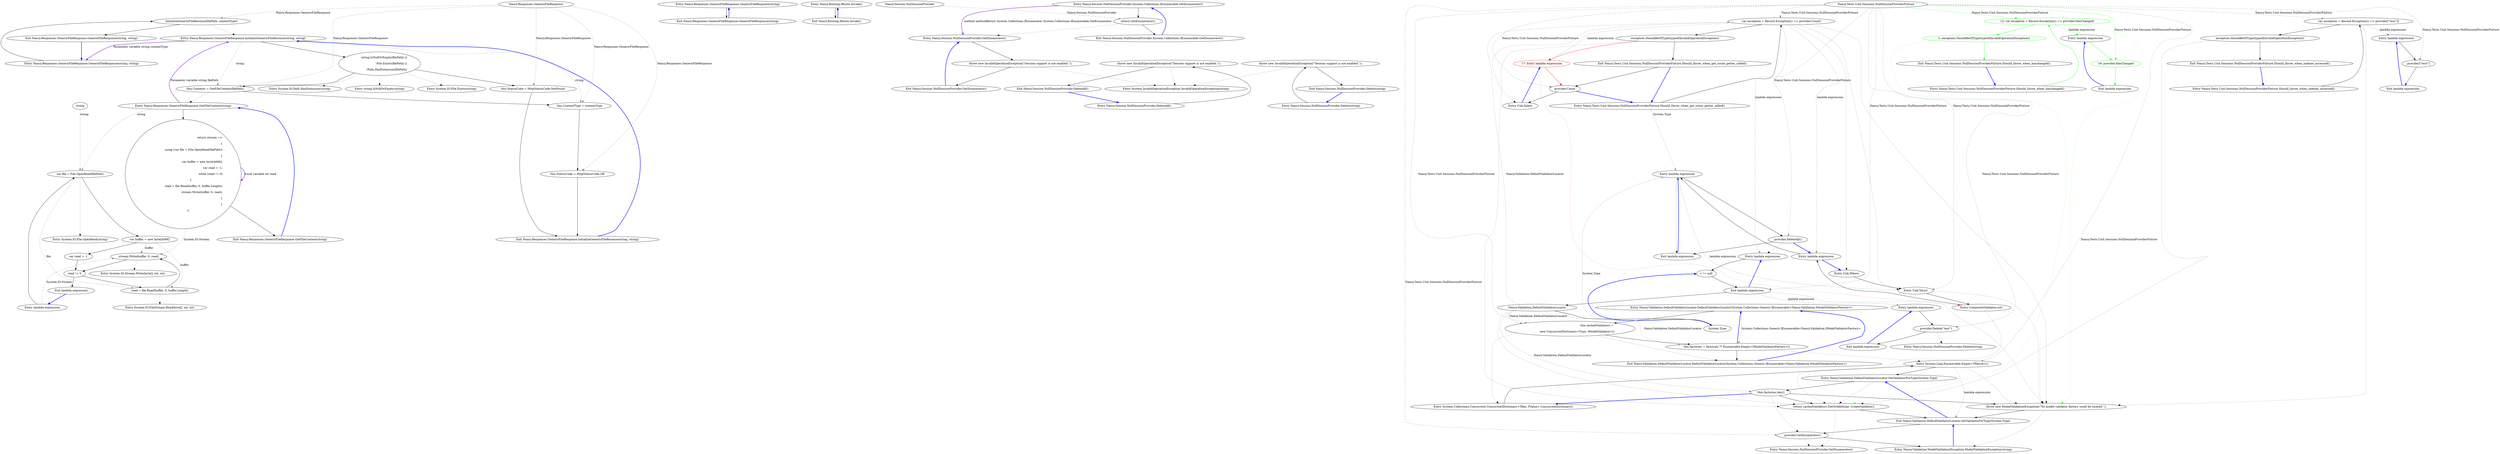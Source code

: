 digraph  {
n29 [label="Nancy.Responses.GenericFileResponse", span=""];
n30 [label=string, span=""];
n0 [cluster="Nancy.Responses.GenericFileResponse.GenericFileResponse(string)", label="Entry Nancy.Responses.GenericFileResponse.GenericFileResponse(string)", span="7-7"];
n1 [cluster="Nancy.Responses.GenericFileResponse.GenericFileResponse(string)", label="Exit Nancy.Responses.GenericFileResponse.GenericFileResponse(string)", span="7-7"];
n2 [cluster="Nancy.Responses.GenericFileResponse.GenericFileResponse(string, string)", label="Entry Nancy.Responses.GenericFileResponse.GenericFileResponse(string, string)", span="10-10"];
n3 [cluster="Nancy.Responses.GenericFileResponse.GenericFileResponse(string, string)", label="InitializeGenericFileResonse(filePath, contentType)", span="12-12"];
n4 [cluster="Nancy.Responses.GenericFileResponse.GenericFileResponse(string, string)", label="Exit Nancy.Responses.GenericFileResponse.GenericFileResponse(string, string)", span="10-10"];
n5 [cluster="Nancy.Responses.GenericFileResponse.InitializeGenericFileResonse(string, string)", label="Entry Nancy.Responses.GenericFileResponse.InitializeGenericFileResonse(string, string)", span="32-32"];
n6 [cluster="Nancy.Responses.GenericFileResponse.GetFileContent(string)", label="Entry Nancy.Responses.GenericFileResponse.GetFileContent(string)", span="15-15"];
n7 [cluster="Nancy.Responses.GenericFileResponse.GetFileContent(string)", label="return stream =>\r\n            {\r\n                using (var file = File.OpenRead(filePath))\r\n                {\r\n                    var buffer = new byte[4096];\r\n                    var read = -1;\r\n                    while (read != 0)\r\n                    {                                   \r\n                        read = file.Read(buffer, 0, buffer.Length);\r\n                        stream.Write(buffer, 0, read);\r\n                    }\r\n                }\r\n            };", span="17-29"];
n10 [cluster="lambda expression", label="var file = File.OpenRead(filePath)", span="19-19"];
n8 [cluster="Nancy.Responses.GenericFileResponse.GetFileContent(string)", label="Exit Nancy.Responses.GenericFileResponse.GetFileContent(string)", span="15-15"];
n15 [cluster="lambda expression", label="stream.Write(buffer, 0, read)", span="26-26"];
n9 [cluster="lambda expression", label="Entry lambda expression", span="17-29"];
n11 [cluster="lambda expression", label="var buffer = new byte[4096]", span="21-21"];
n17 [cluster="System.IO.File.OpenRead(string)", label="Entry System.IO.File.OpenRead(string)", span="0-0"];
n14 [cluster="lambda expression", label="read = file.Read(buffer, 0, buffer.Length)", span="25-25"];
n12 [cluster="lambda expression", label="var read = -1", span="22-22"];
n13 [cluster="lambda expression", label="read != 0", span="23-23"];
n16 [cluster="lambda expression", label="Exit lambda expression", span="17-29"];
n18 [cluster="System.IO.FileStream.Read(byte[], int, int)", label="Entry System.IO.FileStream.Read(byte[], int, int)", span="0-0"];
n19 [cluster="System.IO.Stream.Write(byte[], int, int)", label="Entry System.IO.Stream.Write(byte[], int, int)", span="0-0"];
n20 [cluster="Nancy.Responses.GenericFileResponse.InitializeGenericFileResonse(string, string)", label="string.IsNullOrEmpty(filePath) ||\r\n                !File.Exists(filePath) ||\r\n                !Path.HasExtension(filePath)", span="34-36"];
n22 [cluster="Nancy.Responses.GenericFileResponse.InitializeGenericFileResonse(string, string)", label="this.Contents = GetFileContent(filePath)", span="42-42"];
n23 [cluster="Nancy.Responses.GenericFileResponse.InitializeGenericFileResonse(string, string)", label="this.ContentType = contentType", span="43-43"];
n21 [cluster="Nancy.Responses.GenericFileResponse.InitializeGenericFileResonse(string, string)", label="this.StatusCode = HttpStatusCode.NotFound", span="38-38"];
n26 [cluster="string.IsNullOrEmpty(string)", label="Entry string.IsNullOrEmpty(string)", span="0-0"];
n27 [cluster="System.IO.File.Exists(string)", label="Entry System.IO.File.Exists(string)", span="0-0"];
n28 [cluster="System.IO.Path.HasExtension(string)", label="Entry System.IO.Path.HasExtension(string)", span="0-0"];
n24 [cluster="Nancy.Responses.GenericFileResponse.InitializeGenericFileResonse(string, string)", label="this.StatusCode = HttpStatusCode.OK", span="44-44"];
n25 [cluster="Nancy.Responses.GenericFileResponse.InitializeGenericFileResonse(string, string)", label="Exit Nancy.Responses.GenericFileResponse.InitializeGenericFileResonse(string, string)", span="32-32"];
m0_0 [cluster="Nancy.Routing.IRoute.Invoke()", file="NancyBootStrapperBase.cs", label="Entry Nancy.Routing.IRoute.Invoke()", span="14-14"];
m0_1 [cluster="Nancy.Routing.IRoute.Invoke()", file="NancyBootStrapperBase.cs", label="Exit Nancy.Routing.IRoute.Invoke()", span="14-14"];
m1_0 [cluster="Nancy.Session.NullSessionProvider.GetEnumerator()", file="NullSessionProvider.cs", label="Entry Nancy.Session.NullSessionProvider.GetEnumerator()", span="15-15"];
m1_1 [cluster="Nancy.Session.NullSessionProvider.GetEnumerator()", file="NullSessionProvider.cs", label="throw new InvalidOperationException(''Session support is not enabled.'');", span="17-17"];
m1_2 [cluster="Nancy.Session.NullSessionProvider.GetEnumerator()", file="NullSessionProvider.cs", label="Exit Nancy.Session.NullSessionProvider.GetEnumerator()", span="15-15"];
m1_7 [cluster="Nancy.Session.NullSessionProvider.DeleteAll()", file="NullSessionProvider.cs", label="Entry Nancy.Session.NullSessionProvider.DeleteAll()", span="47-47"];
m1_8 [cluster="Nancy.Session.NullSessionProvider.DeleteAll()", file="NullSessionProvider.cs", label="throw new InvalidOperationException(''Session support is not enabled.'');", span="49-49"];
m1_9 [cluster="Nancy.Session.NullSessionProvider.DeleteAll()", file="NullSessionProvider.cs", label="Exit Nancy.Session.NullSessionProvider.DeleteAll()", span="47-47"];
m1_10 [cluster="Nancy.Session.NullSessionProvider.Delete(string)", file="NullSessionProvider.cs", label="Entry Nancy.Session.NullSessionProvider.Delete(string)", span="55-55"];
m1_11 [cluster="Nancy.Session.NullSessionProvider.Delete(string)", file="NullSessionProvider.cs", label="throw new InvalidOperationException(''Session support is not enabled.'');", span="57-57"];
m1_12 [cluster="Nancy.Session.NullSessionProvider.Delete(string)", file="NullSessionProvider.cs", label="Exit Nancy.Session.NullSessionProvider.Delete(string)", span="55-55"];
m1_3 [cluster="System.InvalidOperationException.InvalidOperationException(string)", file="NullSessionProvider.cs", label="Entry System.InvalidOperationException.InvalidOperationException(string)", span="0-0"];
m1_4 [cluster="Nancy.Session.NullSessionProvider.System.Collections.IEnumerable.GetEnumerator()", file="NullSessionProvider.cs", label="Entry Nancy.Session.NullSessionProvider.System.Collections.IEnumerable.GetEnumerator()", span="27-27"];
m1_5 [cluster="Nancy.Session.NullSessionProvider.System.Collections.IEnumerable.GetEnumerator()", file="NullSessionProvider.cs", label="return GetEnumerator();", span="29-29"];
m1_6 [cluster="Nancy.Session.NullSessionProvider.System.Collections.IEnumerable.GetEnumerator()", file="NullSessionProvider.cs", label="Exit Nancy.Session.NullSessionProvider.System.Collections.IEnumerable.GetEnumerator()", span="27-27"];
m1_13 [file="NullSessionProvider.cs", label="Nancy.Session.NullSessionProvider", span=""];
m2_0 [cluster="Nancy.Validation.DefaultValidatorLocator.DefaultValidatorLocator(System.Collections.Generic.IEnumerable<Nancy.Validation.IModelValidatorFactory>)", file="NullSessionProviderFixture.cs", label="Entry Nancy.Validation.DefaultValidatorLocator.DefaultValidatorLocator(System.Collections.Generic.IEnumerable<Nancy.Validation.IModelValidatorFactory>)", span="19-19"];
m2_1 [cluster="Nancy.Validation.DefaultValidatorLocator.DefaultValidatorLocator(System.Collections.Generic.IEnumerable<Nancy.Validation.IModelValidatorFactory>)", file="NullSessionProviderFixture.cs", label="this.cachedValidators = \r\n                new ConcurrentDictionary<Type, IModelValidator>()", span="21-22"];
m2_2 [cluster="Nancy.Validation.DefaultValidatorLocator.DefaultValidatorLocator(System.Collections.Generic.IEnumerable<Nancy.Validation.IModelValidatorFactory>)", file="NullSessionProviderFixture.cs", label="this.factories = factories ?? Enumerable.Empty<IModelValidatorFactory>()", span="24-24"];
m2_13 [cluster="Nancy.Session.NullSessionProvider.GetEnumerator()", file="NullSessionProviderFixture.cs", label="Entry Nancy.Session.NullSessionProvider.GetEnumerator()", span="15-15"];
m2_44 [cluster="Nancy.Tests.Unit.Sessions.NullSessionProviderFixture.Should_throw_when_haschanged()", file="NullSessionProviderFixture.cs", label="Entry Nancy.Tests.Unit.Sessions.NullSessionProviderFixture.Should_throw_when_haschanged()", span="56-56"];
m2_45 [cluster="Nancy.Tests.Unit.Sessions.NullSessionProviderFixture.Should_throw_when_haschanged()", color=green, community=0, file="NullSessionProviderFixture.cs", label="12: var exception = Record.Exception(() => provider.HasChanged)", span="58-58"];
m2_46 [cluster="Nancy.Tests.Unit.Sessions.NullSessionProviderFixture.Should_throw_when_haschanged()", color=green, community=0, file="NullSessionProviderFixture.cs", label="1: exception.ShouldBeOfType(typeof(InvalidOperationException))", span="60-60"];
m2_47 [cluster="Nancy.Tests.Unit.Sessions.NullSessionProviderFixture.Should_throw_when_haschanged()", file="NullSessionProviderFixture.cs", label="Exit Nancy.Tests.Unit.Sessions.NullSessionProviderFixture.Should_throw_when_haschanged()", span="56-56"];
m2_27 [cluster="lambda expression", file="NullSessionProviderFixture.cs", label="Exit lambda expression", span="34-34"];
m2_9 [cluster="Nancy.Validation.DefaultValidatorLocator.GetValidatorForType(System.Type)", file="NullSessionProviderFixture.cs", label="return cachedValidators.GetOrAdd(type, CreateValidator);", span="39-39"];
m2_14 [cluster="Nancy.Tests.Unit.Sessions.NullSessionProviderFixture.Should_throw_when_get_count_getter_called()", file="NullSessionProviderFixture.cs", label="Entry Nancy.Tests.Unit.Sessions.NullSessionProviderFixture.Should_throw_when_get_count_getter_called()", span="24-24"];
m2_15 [cluster="Nancy.Tests.Unit.Sessions.NullSessionProviderFixture.Should_throw_when_get_count_getter_called()", file="NullSessionProviderFixture.cs", label="var exception = Record.Exception(() => provider.Count)", span="26-26"];
m2_16 [cluster="Nancy.Tests.Unit.Sessions.NullSessionProviderFixture.Should_throw_when_get_count_getter_called()", file="NullSessionProviderFixture.cs", label="exception.ShouldBeOfType(typeof(InvalidOperationException))", span="28-28"];
m2_18 [cluster="lambda expression", color=red, community=0, file="NullSessionProviderFixture.cs", label="17: Entry lambda expression", span="26-26"];
m2_17 [cluster="Nancy.Tests.Unit.Sessions.NullSessionProviderFixture.Should_throw_when_get_count_getter_called()", file="NullSessionProviderFixture.cs", label="Exit Nancy.Tests.Unit.Sessions.NullSessionProviderFixture.Should_throw_when_get_count_getter_called()", span="24-24"];
m2_19 [cluster="lambda expression", file="NullSessionProviderFixture.cs", label="provider.Count", span="26-26"];
m2_4 [cluster="System.Collections.Concurrent.ConcurrentDictionary<TKey, TValue>.ConcurrentDictionary()", file="NullSessionProviderFixture.cs", label="Entry System.Collections.Concurrent.ConcurrentDictionary<TKey, TValue>.ConcurrentDictionary()", span="0-0"];
m2_5 [cluster="System.Linq.Enumerable.Empty<TResult>()", file="NullSessionProviderFixture.cs", label="Entry System.Linq.Enumerable.Empty<TResult>()", span="0-0"];
m2_6 [cluster="Nancy.Validation.DefaultValidatorLocator.GetValidatorForType(System.Type)", file="NullSessionProviderFixture.cs", label="Entry Nancy.Validation.DefaultValidatorLocator.GetValidatorForType(System.Type)", span="32-32"];
m2_7 [cluster="Nancy.Validation.DefaultValidatorLocator.GetValidatorForType(System.Type)", file="NullSessionProviderFixture.cs", label="!this.factories.Any()", span="34-34"];
m2_29 [cluster="lambda expression", file="NullSessionProviderFixture.cs", label="v != null", span="46-46"];
m2_30 [cluster="lambda expression", file="NullSessionProviderFixture.cs", label="Exit lambda expression", span="46-46"];
m2_31 [cluster="Nancy.Tests.Unit.Sessions.NullSessionProviderFixture.Should_throw_when_delete_called()", file="NullSessionProviderFixture.cs", label="Nancy.Validation.DefaultValidatorLocator", span=""];
m2_32 [cluster="Nancy.Tests.Unit.Sessions.NullSessionProviderFixture.Should_throw_when_delete_called()", file="NullSessionProviderFixture.cs", label="System.Type", span=""];
m2_11 [cluster="lambda expression", file="NullSessionProviderFixture.cs", label="provider.GetEnumerator()", span="18-18"];
m2_21 [cluster="Unk.Where", file="NullSessionProviderFixture.cs", label="Entry Unk.Where", span=""];
m2_22 [cluster="Unk.ToList", file="NullSessionProviderFixture.cs", label="Entry Unk.ToList", span=""];
m2_23 [cluster="CompositeValidator.cstr", file="NullSessionProviderFixture.cs", label="Entry CompositeValidator.cstr", span=""];
m2_24 [cluster="lambda expression", file="NullSessionProviderFixture.cs", label="Entry lambda expression", span="45-45"];
m2_3 [cluster="Nancy.Validation.DefaultValidatorLocator.DefaultValidatorLocator(System.Collections.Generic.IEnumerable<Nancy.Validation.IModelValidatorFactory>)", file="NullSessionProviderFixture.cs", label="Exit Nancy.Validation.DefaultValidatorLocator.DefaultValidatorLocator(System.Collections.Generic.IEnumerable<Nancy.Validation.IModelValidatorFactory>)", span="19-19"];
m2_28 [cluster="lambda expression", file="NullSessionProviderFixture.cs", label="Entry lambda expression", span="46-46"];
m2_37 [cluster="Nancy.Tests.Unit.Sessions.NullSessionProviderFixture.Should_throw_when_indexer_accessed()", file="NullSessionProviderFixture.cs", label="Entry Nancy.Tests.Unit.Sessions.NullSessionProviderFixture.Should_throw_when_indexer_accessed()", span="48-48"];
m2_38 [cluster="Nancy.Tests.Unit.Sessions.NullSessionProviderFixture.Should_throw_when_indexer_accessed()", file="NullSessionProviderFixture.cs", label="var exception = Record.Exception(() => provider[''test''])", span="50-50"];
m2_39 [cluster="Nancy.Tests.Unit.Sessions.NullSessionProviderFixture.Should_throw_when_indexer_accessed()", file="NullSessionProviderFixture.cs", label="exception.ShouldBeOfType(typeof(InvalidOperationException))", span="52-52"];
m2_40 [cluster="Nancy.Tests.Unit.Sessions.NullSessionProviderFixture.Should_throw_when_indexer_accessed()", file="NullSessionProviderFixture.cs", label="Exit Nancy.Tests.Unit.Sessions.NullSessionProviderFixture.Should_throw_when_indexer_accessed()", span="48-48"];
m2_41 [cluster="lambda expression", file="NullSessionProviderFixture.cs", label="Entry lambda expression", span="50-50"];
m2_25 [cluster="lambda expression", file="NullSessionProviderFixture.cs", label="Entry lambda expression", span="34-34"];
m2_26 [cluster="lambda expression", file="NullSessionProviderFixture.cs", label="provider.DeleteAll()", span="34-34"];
m2_48 [cluster="lambda expression", file="NullSessionProviderFixture.cs", label="Entry lambda expression", span="58-58"];
m2_49 [cluster="lambda expression", color=green, community=0, file="NullSessionProviderFixture.cs", label="16: provider.HasChanged", span="58-58"];
m2_50 [cluster="lambda expression", file="NullSessionProviderFixture.cs", label="Exit lambda expression", span="58-58"];
m2_34 [cluster="lambda expression", file="NullSessionProviderFixture.cs", label="provider.Delete(''test'')", span="42-42"];
m2_42 [cluster="lambda expression", file="NullSessionProviderFixture.cs", label="provider[''test'']", span="50-50"];
m2_10 [cluster="Nancy.Validation.DefaultValidatorLocator.GetValidatorForType(System.Type)", file="NullSessionProviderFixture.cs", label="Exit Nancy.Validation.DefaultValidatorLocator.GetValidatorForType(System.Type)", span="32-32"];
m2_12 [cluster="Nancy.Validation.ModelValidationException.ModelValidationException(string)", file="NullSessionProviderFixture.cs", label="Entry Nancy.Validation.ModelValidationException.ModelValidationException(string)", span="10-10"];
m2_20 [cluster="Unk.Select", file="NullSessionProviderFixture.cs", label="Entry Unk.Select", span=""];
m2_33 [cluster="lambda expression", file="NullSessionProviderFixture.cs", label="Entry lambda expression", span="42-42"];
m2_35 [cluster="lambda expression", file="NullSessionProviderFixture.cs", label="Exit lambda expression", span="42-42"];
m2_43 [cluster="lambda expression", file="NullSessionProviderFixture.cs", label="Exit lambda expression", span="50-50"];
m2_8 [cluster="Nancy.Validation.DefaultValidatorLocator.GetValidatorForType(System.Type)", file="NullSessionProviderFixture.cs", label="throw new ModelValidationException(''No model validator factory could be located.'');", span="36-36"];
m2_36 [cluster="Nancy.Session.NullSessionProvider.Delete(string)", file="NullSessionProviderFixture.cs", label="Entry Nancy.Session.NullSessionProvider.Delete(string)", span="55-55"];
m2_51 [file="NullSessionProviderFixture.cs", label="Nancy.Tests.Unit.Sessions.NullSessionProviderFixture", span=""];
n29 -> n3  [color=darkseagreen4, key=1, label="Nancy.Responses.GenericFileResponse", style=dashed];
n29 -> n21  [color=darkseagreen4, key=1, label="Nancy.Responses.GenericFileResponse", style=dashed];
n29 -> n22  [color=darkseagreen4, key=1, label="Nancy.Responses.GenericFileResponse", style=dashed];
n29 -> n23  [color=darkseagreen4, key=1, label="Nancy.Responses.GenericFileResponse", style=dashed];
n29 -> n24  [color=darkseagreen4, key=1, label="Nancy.Responses.GenericFileResponse", style=dashed];
n30 -> n10  [color=darkseagreen4, key=1, label=string, style=dashed];
n0 -> n1  [key=0, style=solid];
n1 -> n0  [color=blue, key=0, style=bold];
n2 -> n3  [key=0, style=solid];
n3 -> n4  [key=0, style=solid];
n3 -> n5  [key=2, style=dotted];
n4 -> n2  [color=blue, key=0, style=bold];
n5 -> n20  [key=0, style=solid];
n5 -> n22  [color=darkseagreen4, key=1, label=string, style=dashed];
n5 -> n23  [color=darkseagreen4, key=1, label=string, style=dashed];
n5 -> n2  [color=darkorchid, key=3, label="Parameter variable string contentType", style=bold];
n6 -> n7  [key=0, style=solid];
n6 -> n10  [color=darkseagreen4, key=1, label=string, style=dashed];
n6 -> n5  [color=darkorchid, key=3, label="Parameter variable string filePath", style=bold];
n7 -> n8  [key=0, style=solid];
n7 -> n15  [color=darkseagreen4, key=1, label="System.IO.Stream", style=dashed];
n7 -> n7  [color=darkorchid, key=3, label="Local variable int read", style=bold];
n10 -> n11  [key=0, style=solid];
n10 -> n17  [key=2, style=dotted];
n10 -> n14  [color=darkseagreen4, key=1, label=file, style=dashed];
n8 -> n6  [color=blue, key=0, style=bold];
n15 -> n13  [key=0, style=solid];
n15 -> n19  [key=2, style=dotted];
n9 -> n10  [key=0, style=solid];
n9 -> n15  [color=darkseagreen4, key=1, label="System.IO.Stream", style=dashed];
n11 -> n12  [key=0, style=solid];
n11 -> n14  [color=darkseagreen4, key=1, label=buffer, style=dashed];
n11 -> n15  [color=darkseagreen4, key=1, label=buffer, style=dashed];
n14 -> n15  [key=0, style=solid];
n14 -> n18  [key=2, style=dotted];
n12 -> n13  [key=0, style=solid];
n13 -> n14  [key=0, style=solid];
n13 -> n16  [key=0, style=solid];
n16 -> n9  [color=blue, key=0, style=bold];
n20 -> n21  [key=0, style=solid];
n20 -> n22  [key=0, style=solid];
n20 -> n26  [key=2, style=dotted];
n20 -> n27  [key=2, style=dotted];
n20 -> n28  [key=2, style=dotted];
n22 -> n23  [key=0, style=solid];
n22 -> n6  [key=2, style=dotted];
n23 -> n24  [key=0, style=solid];
n21 -> n25  [key=0, style=solid];
n24 -> n25  [key=0, style=solid];
n25 -> n5  [color=blue, key=0, style=bold];
m0_0 -> m0_1  [key=0, style=solid];
m0_1 -> m0_0  [color=blue, key=0, style=bold];
m1_0 -> m1_1  [key=0, style=solid];
m1_1 -> m1_2  [key=0, style=solid];
m1_1 -> m1_3  [key=2, style=dotted];
m1_2 -> m1_0  [color=blue, key=0, style=bold];
m1_7 -> m1_8  [key=0, style=solid];
m1_8 -> m1_9  [key=0, style=solid];
m1_8 -> m1_3  [key=2, style=dotted];
m1_9 -> m1_7  [color=blue, key=0, style=bold];
m1_10 -> m1_11  [key=0, style=solid];
m1_11 -> m1_12  [key=0, style=solid];
m1_11 -> m1_3  [key=2, style=dotted];
m1_12 -> m1_10  [color=blue, key=0, style=bold];
m1_4 -> m1_5  [key=0, style=solid];
m1_4 -> m1_0  [color=darkorchid, key=3, label="method methodReturn System.Collections.IEnumerator System.Collections.IEnumerable.GetEnumerator", style=bold];
m1_5 -> m1_6  [key=0, style=solid];
m1_5 -> m1_0  [key=2, style=dotted];
m1_6 -> m1_4  [color=blue, key=0, style=bold];
m1_13 -> m1_5  [color=darkseagreen4, key=1, label="Nancy.Session.NullSessionProvider", style=dashed];
m2_0 -> m2_1  [key=0, style=solid];
m2_0 -> m2_2  [color=darkseagreen4, key=1, label="System.Collections.Generic.IEnumerable<Nancy.Validation.IModelValidatorFactory>", style=dashed];
m2_1 -> m2_2  [key=0, style=solid];
m2_1 -> m2_3  [key=2, style=dotted];
m2_1 -> m2_4  [key=2, style=dotted];
m2_2 -> m2_0  [color=blue, key=0, style=bold];
m2_2 -> m2_3  [key=0, style=solid];
m2_2 -> m2_5  [key=2, style=dotted];
m2_44 -> m2_45  [color=green, key=0, style=solid];
m2_45 -> m2_46  [color=green, key=0, style=solid];
m2_45 -> m2_8  [color=green, key=2, style=dotted];
m2_45 -> m2_48  [color=green, key=1, label="lambda expression", style=dashed];
m2_46 -> m2_47  [color=green, key=0, style=solid];
m2_46 -> m2_9  [color=green, key=2, style=dotted];
m2_47 -> m2_44  [color=blue, key=0, style=bold];
m2_27 -> m2_25  [color=blue, key=0, style=bold];
m2_9 -> m2_10  [key=0, style=solid];
m2_9 -> m2_13  [key=2, style=dotted];
m2_14 -> m2_15  [key=0, style=solid];
m2_14 -> m2_25  [color=darkseagreen4, key=1, label="System.Type", style=dashed];
m2_15 -> m2_16  [key=0, style=solid];
m2_15 -> m2_20  [key=2, style=dotted];
m2_15 -> m2_21  [key=2, style=dotted];
m2_15 -> m2_22  [key=2, style=dotted];
m2_15 -> m2_24  [color=darkseagreen4, key=1, label="lambda expression", style=dashed];
m2_15 -> m2_28  [color=darkseagreen4, key=1, label="lambda expression", style=dashed];
m2_15 -> m2_18  [color=darkseagreen4, key=1, label="lambda expression", style=dashed];
m2_15 -> m2_8  [key=2, style=dotted];
m2_16 -> m2_17  [key=0, style=solid];
m2_16 -> m2_18  [color=red, key=0, style=solid];
m2_16 -> m2_9  [key=2, style=dotted];
m2_18 -> m2_19  [color=red, key=0, style=solid];
m2_18 -> m2_23  [color=red, key=2, style=dotted];
m2_17 -> m2_19  [key=0, style=solid];
m2_17 -> m2_14  [color=blue, key=0, style=bold];
m2_19 -> m2_14  [color=blue, key=0, style=bold];
m2_19 -> m2_20  [key=0, style=solid];
m2_4 -> m2_5  [key=0, style=solid];
m2_5 -> m2_8  [key=2, style=dotted];
m2_5 -> m2_6  [key=0, style=solid];
m2_5 -> m2_10  [color=darkseagreen4, key=1, label="lambda expression", style=dashed];
m2_6 -> m2_9  [key=2, style=dotted];
m2_6 -> m2_7  [key=0, style=solid];
m2_7 -> m2_4  [color=blue, key=0, style=bold];
m2_7 -> m2_8  [key=0, style=solid];
m2_7 -> m2_9  [key=0, style=solid];
m2_7 -> m2_11  [key=2, style=dotted];
m2_29 -> m2_30  [key=0, style=solid];
m2_30 -> m2_8  [key=2, style=dotted];
m2_30 -> m2_31  [key=0, style=solid];
m2_30 -> m2_33  [color=darkseagreen4, key=1, label="lambda expression", style=dashed];
m2_30 -> m2_28  [color=blue, key=0, style=bold];
m2_31 -> m2_9  [key=2, style=dotted];
m2_31 -> m2_32  [key=0, style=solid];
m2_31 -> m2_1  [color=darkseagreen4, key=1, label="Nancy.Validation.DefaultValidatorLocator", style=dashed];
m2_31 -> m2_2  [color=darkseagreen4, key=1, label="Nancy.Validation.DefaultValidatorLocator", style=dashed];
m2_31 -> m2_7  [color=darkseagreen4, key=1, label="Nancy.Validation.DefaultValidatorLocator", style=dashed];
m2_31 -> m2_15  [color=darkseagreen4, key=1, label="Nancy.Validation.DefaultValidatorLocator", style=dashed];
m2_32 -> m2_29  [color=blue, key=0, style=bold];
m2_32 -> m2_25  [color=darkseagreen4, key=1, label="System.Type", style=dashed];
m2_11 -> m2_12  [key=0, style=solid];
m2_11 -> m2_13  [key=2, style=dotted];
m2_21 -> m2_22  [key=0, style=solid];
m2_22 -> m2_8  [key=2, style=dotted];
m2_22 -> m2_23  [key=0, style=solid];
m2_22 -> m2_25  [color=darkseagreen4, key=1, label="lambda expression", style=dashed];
m2_23 -> m2_9  [key=2, style=dotted];
m2_23 -> m2_24  [key=0, style=solid];
m2_24 -> m2_21  [color=blue, key=0, style=bold];
m2_24 -> m2_25  [key=0, style=solid];
m2_3 -> m2_0  [color=blue, key=0, style=bold];
m2_28 -> m2_29  [key=0, style=solid];
m2_37 -> m2_38  [key=0, style=solid];
m2_38 -> m2_8  [key=2, style=dotted];
m2_38 -> m2_39  [key=0, style=solid];
m2_38 -> m2_41  [color=darkseagreen4, key=1, label="lambda expression", style=dashed];
m2_39 -> m2_9  [key=2, style=dotted];
m2_39 -> m2_40  [key=0, style=solid];
m2_40 -> m2_37  [color=blue, key=0, style=bold];
m2_41 -> m2_42  [key=0, style=solid];
m2_25 -> m2_26  [key=0, style=solid];
m2_25 -> m2_27  [key=2, style=dotted];
m2_26 -> m2_24  [color=blue, key=0, style=bold];
m2_26 -> m2_27  [key=0, style=solid];
m2_26 -> m2_28  [key=2, style=dotted];
m2_48 -> m2_49  [color=green, key=0, style=solid];
m2_49 -> m2_50  [color=green, key=0, style=solid];
m2_50 -> m2_48  [color=blue, key=0, style=bold];
m2_34 -> m2_35  [key=0, style=solid];
m2_34 -> m2_36  [key=2, style=dotted];
m2_42 -> m2_43  [key=0, style=solid];
m2_10 -> m2_11  [key=0, style=solid];
m2_10 -> m2_6  [color=blue, key=0, style=bold];
m2_12 -> m2_10  [color=blue, key=0, style=bold];
m2_20 -> m2_18  [color=blue, key=0, style=bold];
m2_33 -> m2_34  [key=0, style=solid];
m2_35 -> m2_33  [color=blue, key=0, style=bold];
m2_43 -> m2_41  [color=blue, key=0, style=bold];
m2_8 -> m2_10  [key=0, style=solid];
m2_8 -> m2_12  [key=2, style=dotted];
m2_51 -> m2_45  [color=green, key=1, label="Nancy.Tests.Unit.Sessions.NullSessionProviderFixture", style=dashed];
m2_51 -> m2_49  [color=green, key=1, label="Nancy.Tests.Unit.Sessions.NullSessionProviderFixture", style=dashed];
m2_51 -> m2_1  [color=darkseagreen4, key=1, label="Nancy.Tests.Unit.Sessions.NullSessionProviderFixture", style=dashed];
m2_51 -> m2_5  [color=darkseagreen4, key=1, label="Nancy.Tests.Unit.Sessions.NullSessionProviderFixture", style=dashed];
m2_51 -> m2_11  [color=darkseagreen4, key=1, label="Nancy.Tests.Unit.Sessions.NullSessionProviderFixture", style=dashed];
m2_51 -> m2_15  [color=darkseagreen4, key=1, label="Nancy.Tests.Unit.Sessions.NullSessionProviderFixture", style=dashed];
m2_51 -> m2_19  [color=darkseagreen4, key=1, label="Nancy.Tests.Unit.Sessions.NullSessionProviderFixture", style=dashed];
m2_51 -> m2_22  [color=darkseagreen4, key=1, label="Nancy.Tests.Unit.Sessions.NullSessionProviderFixture", style=dashed];
m2_51 -> m2_26  [color=darkseagreen4, key=1, label="Nancy.Tests.Unit.Sessions.NullSessionProviderFixture", style=dashed];
m2_51 -> m2_30  [color=darkseagreen4, key=1, label="Nancy.Tests.Unit.Sessions.NullSessionProviderFixture", style=dashed];
m2_51 -> m2_34  [color=darkseagreen4, key=1, label="Nancy.Tests.Unit.Sessions.NullSessionProviderFixture", style=dashed];
m2_51 -> m2_38  [color=darkseagreen4, key=1, label="Nancy.Tests.Unit.Sessions.NullSessionProviderFixture", style=dashed];
m2_51 -> m2_42  [color=darkseagreen4, key=1, label="Nancy.Tests.Unit.Sessions.NullSessionProviderFixture", style=dashed];
}
